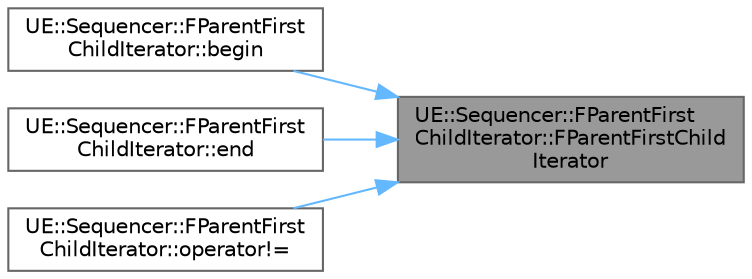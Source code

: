 digraph "UE::Sequencer::FParentFirstChildIterator::FParentFirstChildIterator"
{
 // INTERACTIVE_SVG=YES
 // LATEX_PDF_SIZE
  bgcolor="transparent";
  edge [fontname=Helvetica,fontsize=10,labelfontname=Helvetica,labelfontsize=10];
  node [fontname=Helvetica,fontsize=10,shape=box,height=0.2,width=0.4];
  rankdir="RL";
  Node1 [id="Node000001",label="UE::Sequencer::FParentFirst\lChildIterator::FParentFirstChild\lIterator",height=0.2,width=0.4,color="gray40", fillcolor="grey60", style="filled", fontcolor="black",tooltip=" "];
  Node1 -> Node2 [id="edge1_Node000001_Node000002",dir="back",color="steelblue1",style="solid",tooltip=" "];
  Node2 [id="Node000002",label="UE::Sequencer::FParentFirst\lChildIterator::begin",height=0.2,width=0.4,color="grey40", fillcolor="white", style="filled",URL="$d0/d59/structUE_1_1Sequencer_1_1FParentFirstChildIterator.html#a72c32e6dab1728faa584ea08b73523b4",tooltip=" "];
  Node1 -> Node3 [id="edge2_Node000001_Node000003",dir="back",color="steelblue1",style="solid",tooltip=" "];
  Node3 [id="Node000003",label="UE::Sequencer::FParentFirst\lChildIterator::end",height=0.2,width=0.4,color="grey40", fillcolor="white", style="filled",URL="$d0/d59/structUE_1_1Sequencer_1_1FParentFirstChildIterator.html#af687228f9753290f034e4e10445cdb85",tooltip=" "];
  Node1 -> Node4 [id="edge3_Node000001_Node000004",dir="back",color="steelblue1",style="solid",tooltip=" "];
  Node4 [id="Node000004",label="UE::Sequencer::FParentFirst\lChildIterator::operator!=",height=0.2,width=0.4,color="grey40", fillcolor="white", style="filled",URL="$d0/d59/structUE_1_1Sequencer_1_1FParentFirstChildIterator.html#ade799431a775a6a782dfbe9945f1a105",tooltip=" "];
}
